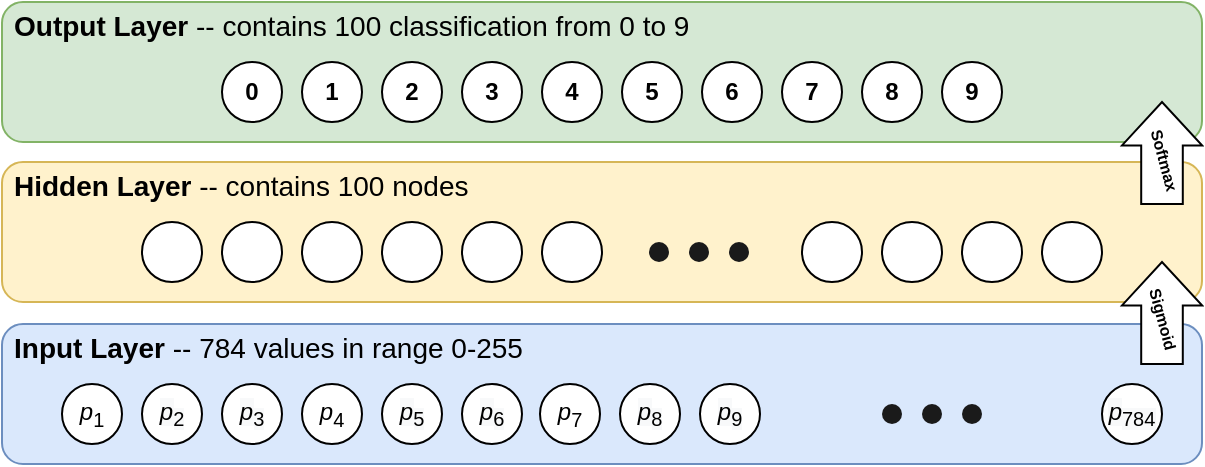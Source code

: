 <mxfile version="15.8.5" type="device"><diagram id="UPe8NuC-eezRsOuGiu3o" name="Page-1"><mxGraphModel dx="813" dy="454" grid="1" gridSize="10" guides="1" tooltips="1" connect="1" arrows="1" fold="1" page="1" pageScale="1" pageWidth="827" pageHeight="1169" math="0" shadow="0"><root><mxCell id="0"/><mxCell id="1" parent="0"/><mxCell id="ylcTZQGUzlX_Orj82Si3-111" value="" style="rounded=1;whiteSpace=wrap;html=1;fontSize=18;strokeColor=#82b366;strokeWidth=1;fillColor=#d5e8d4;" vertex="1" parent="1"><mxGeometry x="90" y="120" width="600" height="70" as="geometry"/></mxCell><mxCell id="ylcTZQGUzlX_Orj82Si3-93" value="" style="rounded=1;whiteSpace=wrap;html=1;fontSize=18;strokeColor=#d6b656;strokeWidth=1;fillColor=#fff2cc;" vertex="1" parent="1"><mxGeometry x="90" y="200" width="600" height="70" as="geometry"/></mxCell><mxCell id="ylcTZQGUzlX_Orj82Si3-91" value="" style="rounded=1;whiteSpace=wrap;html=1;fontSize=18;strokeColor=#6c8ebf;strokeWidth=1;fillColor=#dae8fc;" vertex="1" parent="1"><mxGeometry x="90" y="281" width="600" height="70" as="geometry"/></mxCell><mxCell id="ylcTZQGUzlX_Orj82Si3-1" value="&lt;i&gt;p&lt;/i&gt;&lt;sub&gt;1&lt;/sub&gt;" style="ellipse;whiteSpace=wrap;html=1;aspect=fixed;" vertex="1" parent="1"><mxGeometry x="120" y="311" width="30" height="30" as="geometry"/></mxCell><mxCell id="ylcTZQGUzlX_Orj82Si3-2" value="&lt;span style=&quot;color: rgb(0 , 0 , 0) ; font-family: &amp;#34;helvetica&amp;#34; ; font-size: 12px ; font-weight: 400 ; letter-spacing: normal ; text-align: center ; text-indent: 0px ; text-transform: none ; word-spacing: 0px ; background-color: rgb(248 , 249 , 250) ; display: inline ; float: none&quot;&gt;&lt;i&gt;p&lt;/i&gt;&lt;/span&gt;&lt;sub style=&quot;color: rgb(0 , 0 , 0) ; font-family: &amp;#34;helvetica&amp;#34; ; font-style: normal ; font-weight: 400 ; letter-spacing: normal ; text-align: center ; text-indent: 0px ; text-transform: none ; word-spacing: 0px ; background-color: rgb(248 , 249 , 250)&quot;&gt;2&lt;/sub&gt;" style="ellipse;whiteSpace=wrap;html=1;aspect=fixed;" vertex="1" parent="1"><mxGeometry x="160" y="311" width="30" height="30" as="geometry"/></mxCell><mxCell id="ylcTZQGUzlX_Orj82Si3-3" value="&lt;span style=&quot;color: rgb(0 , 0 , 0) ; font-family: &amp;#34;helvetica&amp;#34; ; font-size: 12px ; font-weight: 400 ; letter-spacing: normal ; text-align: center ; text-indent: 0px ; text-transform: none ; word-spacing: 0px ; background-color: rgb(248 , 249 , 250) ; display: inline ; float: none&quot;&gt;&lt;i&gt;p&lt;/i&gt;&lt;/span&gt;&lt;sub style=&quot;color: rgb(0 , 0 , 0) ; font-family: &amp;#34;helvetica&amp;#34; ; font-style: normal ; font-weight: 400 ; letter-spacing: normal ; text-align: center ; text-indent: 0px ; text-transform: none ; word-spacing: 0px ; background-color: rgb(248 , 249 , 250)&quot;&gt;784&lt;/sub&gt;" style="ellipse;whiteSpace=wrap;html=1;aspect=fixed;" vertex="1" parent="1"><mxGeometry x="640" y="311" width="30" height="30" as="geometry"/></mxCell><mxCell id="ylcTZQGUzlX_Orj82Si3-11" value="&lt;span style=&quot;color: rgb(0 , 0 , 0) ; font-family: &amp;#34;helvetica&amp;#34; ; font-size: 12px ; font-weight: 400 ; letter-spacing: normal ; text-align: center ; text-indent: 0px ; text-transform: none ; word-spacing: 0px ; background-color: rgb(248 , 249 , 250) ; display: inline ; float: none&quot;&gt;&lt;i&gt;p&lt;/i&gt;&lt;/span&gt;&lt;sub style=&quot;color: rgb(0 , 0 , 0) ; font-family: &amp;#34;helvetica&amp;#34; ; font-style: normal ; font-weight: 400 ; letter-spacing: normal ; text-align: center ; text-indent: 0px ; text-transform: none ; word-spacing: 0px ; background-color: rgb(248 , 249 , 250)&quot;&gt;3&lt;/sub&gt;" style="ellipse;whiteSpace=wrap;html=1;aspect=fixed;" vertex="1" parent="1"><mxGeometry x="200" y="311" width="30" height="30" as="geometry"/></mxCell><mxCell id="ylcTZQGUzlX_Orj82Si3-24" value="0" style="ellipse;whiteSpace=wrap;html=1;aspect=fixed;fontStyle=1" vertex="1" parent="1"><mxGeometry x="200" y="150" width="30" height="30" as="geometry"/></mxCell><mxCell id="ylcTZQGUzlX_Orj82Si3-25" value="2" style="ellipse;whiteSpace=wrap;html=1;aspect=fixed;fontStyle=1" vertex="1" parent="1"><mxGeometry x="280" y="150" width="30" height="30" as="geometry"/></mxCell><mxCell id="ylcTZQGUzlX_Orj82Si3-26" value="1" style="ellipse;whiteSpace=wrap;html=1;aspect=fixed;fontStyle=1" vertex="1" parent="1"><mxGeometry x="240" y="150" width="30" height="30" as="geometry"/></mxCell><mxCell id="ylcTZQGUzlX_Orj82Si3-31" value="3" style="ellipse;whiteSpace=wrap;html=1;aspect=fixed;fontStyle=1" vertex="1" parent="1"><mxGeometry x="320" y="150" width="30" height="30" as="geometry"/></mxCell><mxCell id="ylcTZQGUzlX_Orj82Si3-32" value="5" style="ellipse;whiteSpace=wrap;html=1;aspect=fixed;fontStyle=1" vertex="1" parent="1"><mxGeometry x="400" y="150" width="30" height="30" as="geometry"/></mxCell><mxCell id="ylcTZQGUzlX_Orj82Si3-33" value="4" style="ellipse;whiteSpace=wrap;html=1;aspect=fixed;fontStyle=1" vertex="1" parent="1"><mxGeometry x="360" y="150" width="30" height="30" as="geometry"/></mxCell><mxCell id="ylcTZQGUzlX_Orj82Si3-34" value="6" style="ellipse;whiteSpace=wrap;html=1;aspect=fixed;fontStyle=1" vertex="1" parent="1"><mxGeometry x="440" y="150" width="30" height="30" as="geometry"/></mxCell><mxCell id="ylcTZQGUzlX_Orj82Si3-35" value="7" style="ellipse;whiteSpace=wrap;html=1;aspect=fixed;fontStyle=1" vertex="1" parent="1"><mxGeometry x="480" y="150" width="30" height="30" as="geometry"/></mxCell><mxCell id="ylcTZQGUzlX_Orj82Si3-36" value="9" style="ellipse;whiteSpace=wrap;html=1;aspect=fixed;fontStyle=1" vertex="1" parent="1"><mxGeometry x="560" y="150" width="30" height="30" as="geometry"/></mxCell><mxCell id="ylcTZQGUzlX_Orj82Si3-37" value="8" style="ellipse;whiteSpace=wrap;html=1;aspect=fixed;fontStyle=1" vertex="1" parent="1"><mxGeometry x="520" y="150" width="30" height="30" as="geometry"/></mxCell><mxCell id="ylcTZQGUzlX_Orj82Si3-43" value="" style="ellipse;whiteSpace=wrap;html=1;aspect=fixed;fontStyle=1" vertex="1" parent="1"><mxGeometry x="160" y="230" width="30" height="30" as="geometry"/></mxCell><mxCell id="ylcTZQGUzlX_Orj82Si3-44" value="" style="ellipse;whiteSpace=wrap;html=1;aspect=fixed;fontStyle=1" vertex="1" parent="1"><mxGeometry x="240" y="230" width="30" height="30" as="geometry"/></mxCell><mxCell id="ylcTZQGUzlX_Orj82Si3-45" value="" style="ellipse;whiteSpace=wrap;html=1;aspect=fixed;fontStyle=1" vertex="1" parent="1"><mxGeometry x="200" y="230" width="30" height="30" as="geometry"/></mxCell><mxCell id="ylcTZQGUzlX_Orj82Si3-46" value="" style="ellipse;whiteSpace=wrap;html=1;aspect=fixed;fontStyle=1" vertex="1" parent="1"><mxGeometry x="280" y="230" width="30" height="30" as="geometry"/></mxCell><mxCell id="ylcTZQGUzlX_Orj82Si3-47" value="" style="ellipse;whiteSpace=wrap;html=1;aspect=fixed;fontStyle=1" vertex="1" parent="1"><mxGeometry x="360" y="230" width="30" height="30" as="geometry"/></mxCell><mxCell id="ylcTZQGUzlX_Orj82Si3-48" value="" style="ellipse;whiteSpace=wrap;html=1;aspect=fixed;fontStyle=1" vertex="1" parent="1"><mxGeometry x="320" y="230" width="30" height="30" as="geometry"/></mxCell><mxCell id="ylcTZQGUzlX_Orj82Si3-49" value="" style="ellipse;whiteSpace=wrap;html=1;aspect=fixed;fontStyle=1" vertex="1" parent="1"><mxGeometry x="490" y="230" width="30" height="30" as="geometry"/></mxCell><mxCell id="ylcTZQGUzlX_Orj82Si3-50" value="" style="ellipse;whiteSpace=wrap;html=1;aspect=fixed;fontStyle=1" vertex="1" parent="1"><mxGeometry x="530" y="230" width="30" height="30" as="geometry"/></mxCell><mxCell id="ylcTZQGUzlX_Orj82Si3-51" value="" style="ellipse;whiteSpace=wrap;html=1;aspect=fixed;fontStyle=1" vertex="1" parent="1"><mxGeometry x="610" y="230" width="30" height="30" as="geometry"/></mxCell><mxCell id="ylcTZQGUzlX_Orj82Si3-52" value="" style="ellipse;whiteSpace=wrap;html=1;aspect=fixed;fontStyle=1" vertex="1" parent="1"><mxGeometry x="570" y="230" width="30" height="30" as="geometry"/></mxCell><mxCell id="ylcTZQGUzlX_Orj82Si3-57" value="&lt;i&gt;p&lt;/i&gt;&lt;sub&gt;4&lt;/sub&gt;" style="ellipse;whiteSpace=wrap;html=1;aspect=fixed;" vertex="1" parent="1"><mxGeometry x="240" y="311" width="30" height="30" as="geometry"/></mxCell><mxCell id="ylcTZQGUzlX_Orj82Si3-58" value="&lt;span style=&quot;color: rgb(0 , 0 , 0) ; font-family: &amp;#34;helvetica&amp;#34; ; font-size: 12px ; font-weight: 400 ; letter-spacing: normal ; text-align: center ; text-indent: 0px ; text-transform: none ; word-spacing: 0px ; background-color: rgb(248 , 249 , 250) ; display: inline ; float: none&quot;&gt;&lt;i&gt;p&lt;/i&gt;&lt;/span&gt;&lt;sub style=&quot;color: rgb(0 , 0 , 0) ; font-family: &amp;#34;helvetica&amp;#34; ; font-style: normal ; font-weight: 400 ; letter-spacing: normal ; text-align: center ; text-indent: 0px ; text-transform: none ; word-spacing: 0px ; background-color: rgb(248 , 249 , 250)&quot;&gt;5&lt;/sub&gt;" style="ellipse;whiteSpace=wrap;html=1;aspect=fixed;" vertex="1" parent="1"><mxGeometry x="280" y="311" width="30" height="30" as="geometry"/></mxCell><mxCell id="ylcTZQGUzlX_Orj82Si3-59" value="&lt;span style=&quot;color: rgb(0 , 0 , 0) ; font-family: &amp;#34;helvetica&amp;#34; ; font-size: 12px ; font-weight: 400 ; letter-spacing: normal ; text-align: center ; text-indent: 0px ; text-transform: none ; word-spacing: 0px ; background-color: rgb(248 , 249 , 250) ; display: inline ; float: none&quot;&gt;&lt;i&gt;p&lt;/i&gt;&lt;/span&gt;&lt;sub style=&quot;color: rgb(0 , 0 , 0) ; font-family: &amp;#34;helvetica&amp;#34; ; font-style: normal ; font-weight: 400 ; letter-spacing: normal ; text-align: center ; text-indent: 0px ; text-transform: none ; word-spacing: 0px ; background-color: rgb(248 , 249 , 250)&quot;&gt;6&lt;/sub&gt;" style="ellipse;whiteSpace=wrap;html=1;aspect=fixed;" vertex="1" parent="1"><mxGeometry x="320" y="311" width="30" height="30" as="geometry"/></mxCell><mxCell id="ylcTZQGUzlX_Orj82Si3-60" value="&lt;i&gt;p&lt;/i&gt;&lt;sub&gt;7&lt;/sub&gt;" style="ellipse;whiteSpace=wrap;html=1;aspect=fixed;" vertex="1" parent="1"><mxGeometry x="359" y="311" width="30" height="30" as="geometry"/></mxCell><mxCell id="ylcTZQGUzlX_Orj82Si3-61" value="&lt;span style=&quot;color: rgb(0 , 0 , 0) ; font-family: &amp;#34;helvetica&amp;#34; ; font-size: 12px ; font-weight: 400 ; letter-spacing: normal ; text-align: center ; text-indent: 0px ; text-transform: none ; word-spacing: 0px ; background-color: rgb(248 , 249 , 250) ; display: inline ; float: none&quot;&gt;&lt;i&gt;p&lt;/i&gt;&lt;/span&gt;&lt;sub style=&quot;color: rgb(0 , 0 , 0) ; font-family: &amp;#34;helvetica&amp;#34; ; font-style: normal ; font-weight: 400 ; letter-spacing: normal ; text-align: center ; text-indent: 0px ; text-transform: none ; word-spacing: 0px ; background-color: rgb(248 , 249 , 250)&quot;&gt;8&lt;/sub&gt;" style="ellipse;whiteSpace=wrap;html=1;aspect=fixed;" vertex="1" parent="1"><mxGeometry x="399" y="311" width="30" height="30" as="geometry"/></mxCell><mxCell id="ylcTZQGUzlX_Orj82Si3-62" value="&lt;span style=&quot;color: rgb(0 , 0 , 0) ; font-family: &amp;#34;helvetica&amp;#34; ; font-size: 12px ; font-weight: 400 ; letter-spacing: normal ; text-align: center ; text-indent: 0px ; text-transform: none ; word-spacing: 0px ; background-color: rgb(248 , 249 , 250) ; display: inline ; float: none&quot;&gt;&lt;i&gt;p&lt;/i&gt;&lt;/span&gt;&lt;sub style=&quot;color: rgb(0 , 0 , 0) ; font-family: &amp;#34;helvetica&amp;#34; ; font-style: normal ; font-weight: 400 ; letter-spacing: normal ; text-align: center ; text-indent: 0px ; text-transform: none ; word-spacing: 0px ; background-color: rgb(248 , 249 , 250)&quot;&gt;9&lt;/sub&gt;" style="ellipse;whiteSpace=wrap;html=1;aspect=fixed;" vertex="1" parent="1"><mxGeometry x="439" y="311" width="30" height="30" as="geometry"/></mxCell><mxCell id="ylcTZQGUzlX_Orj82Si3-63" value="" style="ellipse;whiteSpace=wrap;html=1;aspect=fixed;fillColor=#1A1A1A;strokeColor=none;" vertex="1" parent="1"><mxGeometry x="413.5" y="240" width="10" height="10" as="geometry"/></mxCell><mxCell id="ylcTZQGUzlX_Orj82Si3-64" value="" style="ellipse;whiteSpace=wrap;html=1;aspect=fixed;fillColor=#1A1A1A;strokeColor=none;" vertex="1" parent="1"><mxGeometry x="433.5" y="240" width="10" height="10" as="geometry"/></mxCell><mxCell id="ylcTZQGUzlX_Orj82Si3-65" value="" style="ellipse;whiteSpace=wrap;html=1;aspect=fixed;fillColor=#1A1A1A;strokeColor=none;" vertex="1" parent="1"><mxGeometry x="453.5" y="240" width="10" height="10" as="geometry"/></mxCell><mxCell id="ylcTZQGUzlX_Orj82Si3-66" value="" style="ellipse;whiteSpace=wrap;html=1;aspect=fixed;fillColor=#1A1A1A;strokeColor=none;" vertex="1" parent="1"><mxGeometry x="530" y="321" width="10" height="10" as="geometry"/></mxCell><mxCell id="ylcTZQGUzlX_Orj82Si3-67" value="" style="ellipse;whiteSpace=wrap;html=1;aspect=fixed;fillColor=#1A1A1A;strokeColor=none;" vertex="1" parent="1"><mxGeometry x="550" y="321" width="10" height="10" as="geometry"/></mxCell><mxCell id="ylcTZQGUzlX_Orj82Si3-68" value="" style="ellipse;whiteSpace=wrap;html=1;aspect=fixed;fillColor=#1A1A1A;strokeColor=none;" vertex="1" parent="1"><mxGeometry x="570" y="321" width="10" height="10" as="geometry"/></mxCell><mxCell id="ylcTZQGUzlX_Orj82Si3-92" value="&lt;font style=&quot;font-size: 14px&quot;&gt;&lt;b&gt;Input Layer&lt;/b&gt;&amp;nbsp;-- 784 values in range 0-255&lt;/font&gt;" style="text;html=1;strokeColor=none;fillColor=none;align=left;verticalAlign=middle;whiteSpace=wrap;rounded=0;fontSize=18;" vertex="1" parent="1"><mxGeometry x="93.5" y="282" width="350" height="20" as="geometry"/></mxCell><mxCell id="ylcTZQGUzlX_Orj82Si3-94" value="&lt;font style=&quot;font-size: 14px&quot;&gt;&lt;b&gt;Hidden Layer&lt;/b&gt;&amp;nbsp;-- contains 100 nodes&lt;/font&gt;" style="text;html=1;strokeColor=none;fillColor=none;align=left;verticalAlign=middle;whiteSpace=wrap;rounded=0;fontSize=18;" vertex="1" parent="1"><mxGeometry x="93.5" y="201" width="350" height="20" as="geometry"/></mxCell><mxCell id="ylcTZQGUzlX_Orj82Si3-110" value="&lt;font style=&quot;font-size: 14px&quot;&gt;&lt;b&gt;Output Layer&lt;/b&gt;&amp;nbsp;-- contains 100 classification from 0 to 9&lt;/font&gt;" style="text;html=1;strokeColor=none;fillColor=none;align=left;verticalAlign=middle;whiteSpace=wrap;rounded=0;fontSize=18;" vertex="1" parent="1"><mxGeometry x="93.5" y="121" width="350" height="20" as="geometry"/></mxCell><mxCell id="ylcTZQGUzlX_Orj82Si3-113" value="" style="html=1;shadow=0;dashed=0;align=center;verticalAlign=middle;shape=mxgraph.arrows2.arrow;dy=0.48;dx=21.71;direction=north;notch=0;fontSize=14;strokeWidth=1;" vertex="1" parent="1"><mxGeometry x="650" y="170" width="40" height="51" as="geometry"/></mxCell><mxCell id="ylcTZQGUzlX_Orj82Si3-116" value="&lt;b&gt;Softmax&lt;/b&gt;" style="text;html=1;strokeColor=none;fillColor=none;align=center;verticalAlign=middle;whiteSpace=wrap;rounded=0;fontSize=8;rotation=75;" vertex="1" parent="1"><mxGeometry x="651" y="194.5" width="40" height="9.5" as="geometry"/></mxCell><mxCell id="ylcTZQGUzlX_Orj82Si3-117" value="" style="html=1;shadow=0;dashed=0;align=center;verticalAlign=middle;shape=mxgraph.arrows2.arrow;dy=0.48;dx=21.71;direction=north;notch=0;fontSize=14;strokeWidth=1;" vertex="1" parent="1"><mxGeometry x="650" y="250" width="40" height="51" as="geometry"/></mxCell><mxCell id="ylcTZQGUzlX_Orj82Si3-118" value="&lt;b&gt;Sigmoid&lt;/b&gt;" style="text;html=1;strokeColor=none;fillColor=none;align=center;verticalAlign=middle;whiteSpace=wrap;rounded=0;fontSize=8;rotation=75;" vertex="1" parent="1"><mxGeometry x="651" y="273.75" width="40" height="9.5" as="geometry"/></mxCell></root></mxGraphModel></diagram></mxfile>